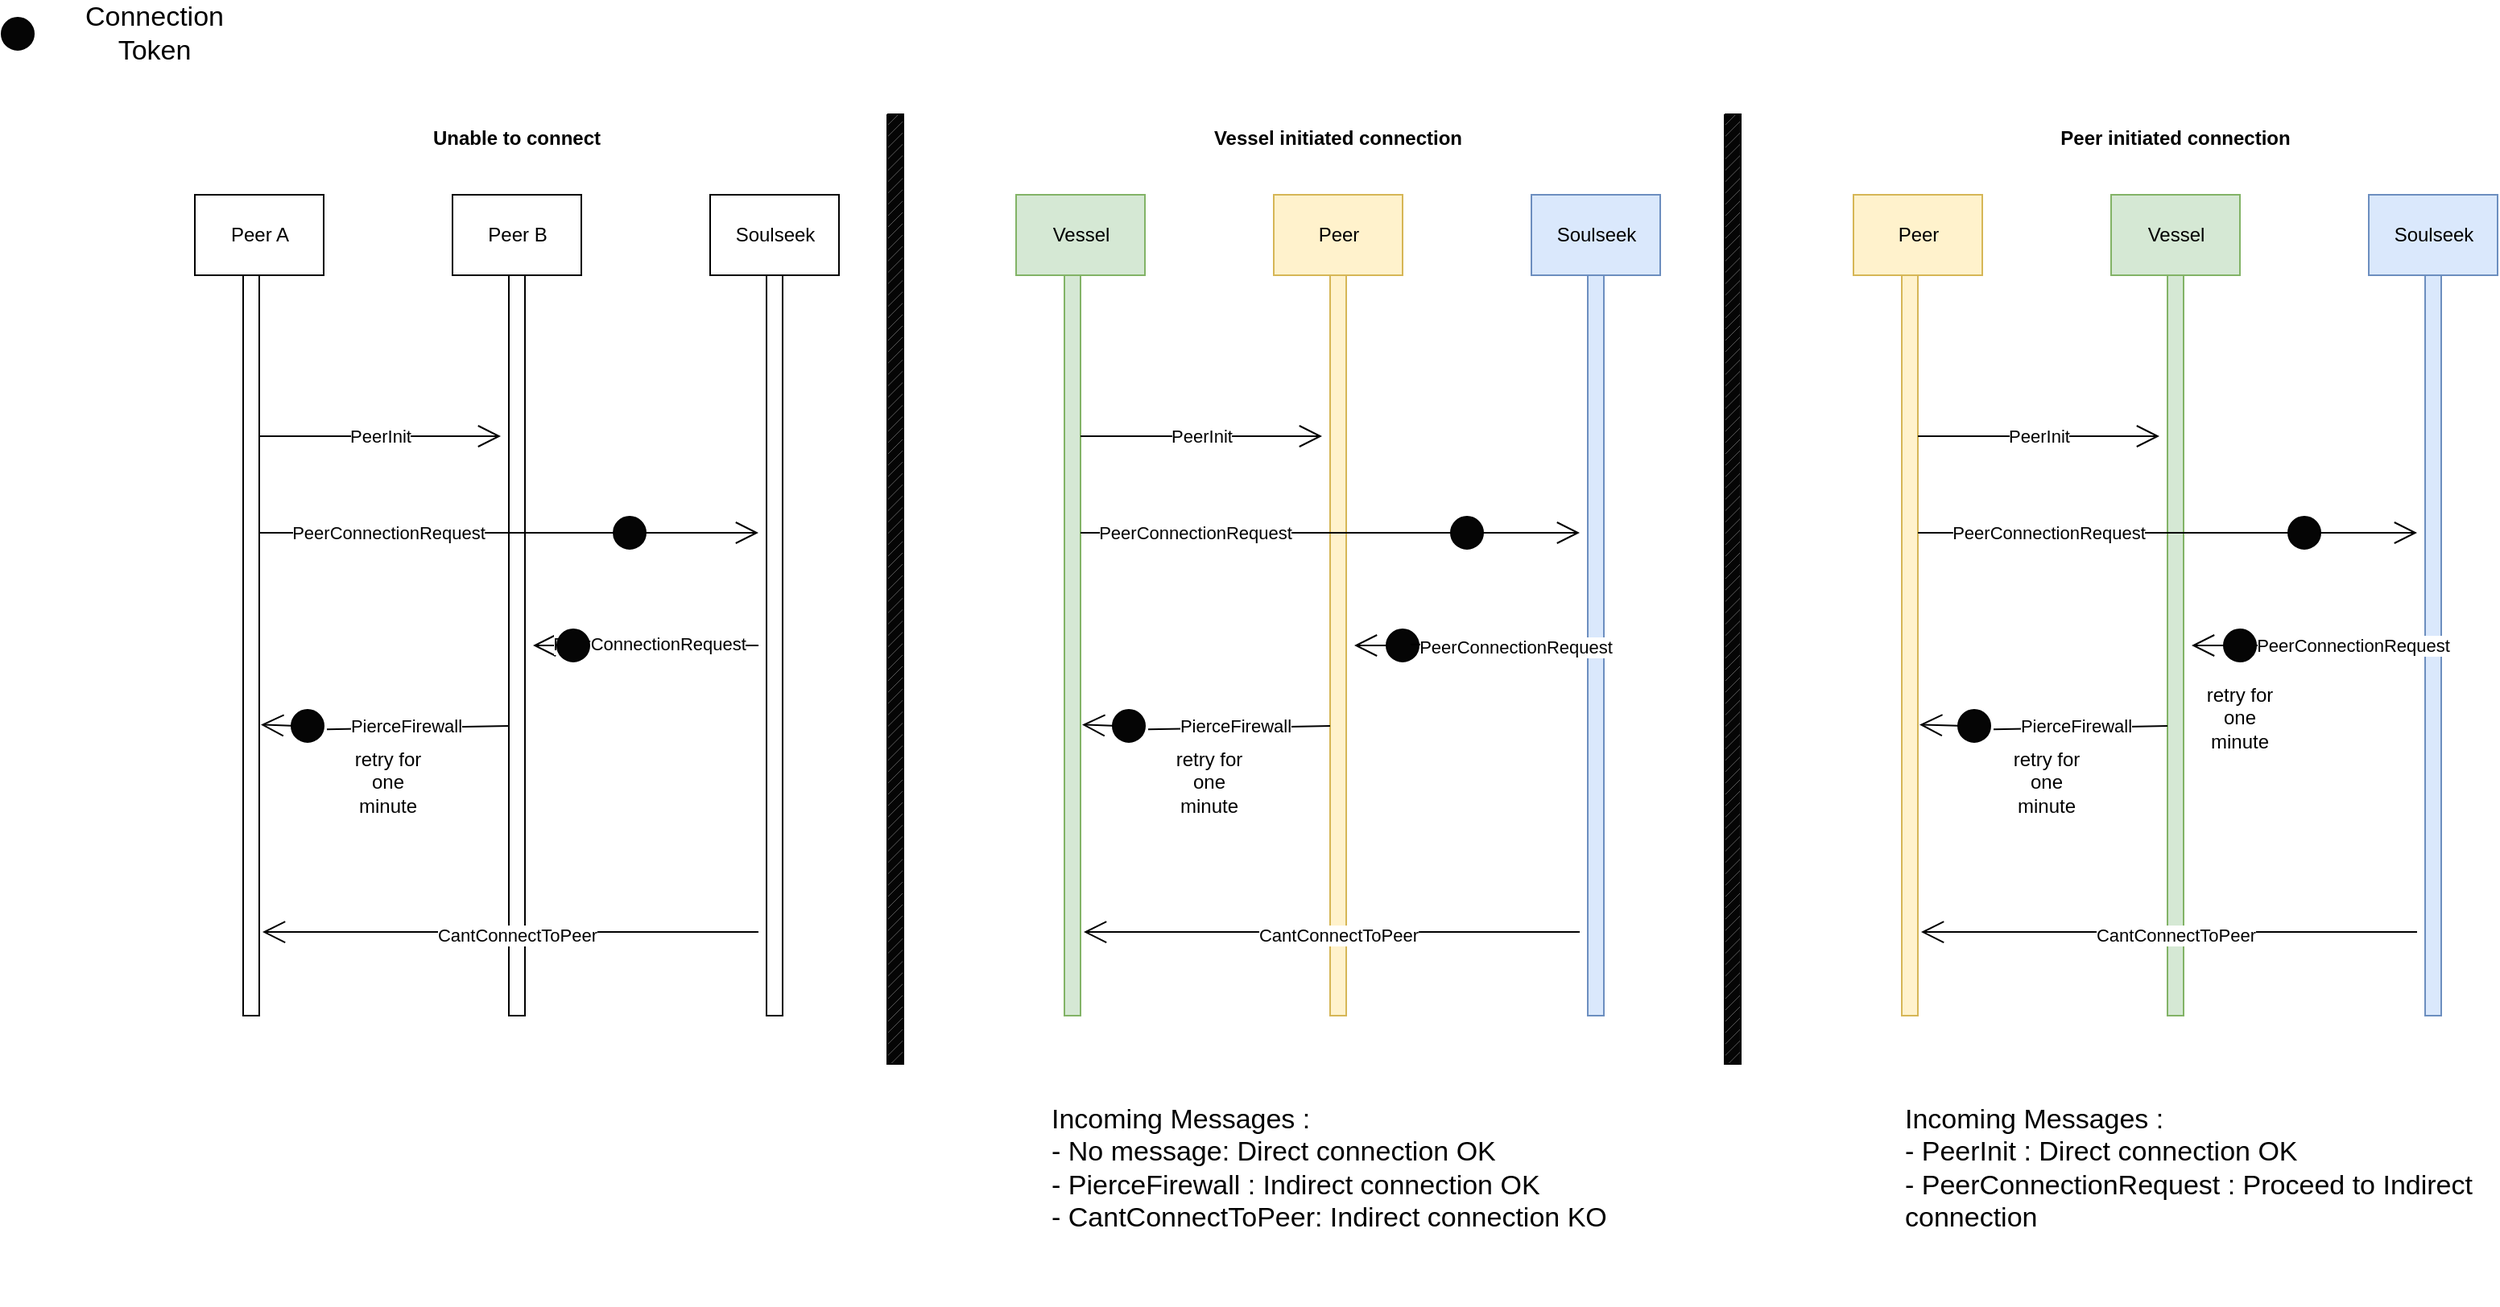 <mxfile version="17.2.1" type="device"><diagram id="oY19-oNeOmTezgC_K4cd" name="Page-1"><mxGraphModel dx="823" dy="1033" grid="1" gridSize="10" guides="1" tooltips="1" connect="1" arrows="1" fold="1" page="1" pageScale="1" pageWidth="850" pageHeight="1100" math="0" shadow="0"><root><mxCell id="0"/><mxCell id="1" parent="0"/><mxCell id="WBUh4mXxz1os9WXL4Vi_-66" value="" style="html=1;points=[];perimeter=orthogonalPerimeter;" vertex="1" parent="1"><mxGeometry x="1040" y="190" width="10" height="460" as="geometry"/></mxCell><mxCell id="WBUh4mXxz1os9WXL4Vi_-67" value="" style="html=1;points=[];perimeter=orthogonalPerimeter;" vertex="1" parent="1"><mxGeometry x="1205" y="190" width="10" height="460" as="geometry"/></mxCell><mxCell id="WBUh4mXxz1os9WXL4Vi_-68" value="Peer A" style="html=1;" vertex="1" parent="1"><mxGeometry x="1010" y="140" width="80" height="50" as="geometry"/></mxCell><mxCell id="WBUh4mXxz1os9WXL4Vi_-69" value="Peer B" style="html=1;" vertex="1" parent="1"><mxGeometry x="1170" y="140" width="80" height="50" as="geometry"/></mxCell><mxCell id="WBUh4mXxz1os9WXL4Vi_-70" value="Soulseek" style="html=1;" vertex="1" parent="1"><mxGeometry x="1330" y="140" width="80" height="50" as="geometry"/></mxCell><mxCell id="WBUh4mXxz1os9WXL4Vi_-71" value="" style="html=1;points=[];perimeter=orthogonalPerimeter;" vertex="1" parent="1"><mxGeometry x="1365" y="190" width="10" height="460" as="geometry"/></mxCell><mxCell id="WBUh4mXxz1os9WXL4Vi_-72" value="PeerInit" style="endArrow=open;endFill=1;endSize=12;html=1;rounded=0;" edge="1" parent="1"><mxGeometry width="160" relative="1" as="geometry"><mxPoint x="1050" y="290" as="sourcePoint"/><mxPoint x="1200" y="290" as="targetPoint"/></mxGeometry></mxCell><mxCell id="WBUh4mXxz1os9WXL4Vi_-73" value="" style="endArrow=open;endFill=1;endSize=12;html=1;rounded=0;startArrow=none;" edge="1" parent="1" source="WBUh4mXxz1os9WXL4Vi_-331"><mxGeometry width="160" relative="1" as="geometry"><mxPoint x="1050" y="350" as="sourcePoint"/><mxPoint x="1360" y="350" as="targetPoint"/></mxGeometry></mxCell><mxCell id="WBUh4mXxz1os9WXL4Vi_-75" value="" style="endArrow=open;endFill=1;endSize=12;html=1;rounded=0;" edge="1" parent="1"><mxGeometry width="160" relative="1" as="geometry"><mxPoint x="1360" y="420" as="sourcePoint"/><mxPoint x="1220" y="420" as="targetPoint"/></mxGeometry></mxCell><mxCell id="WBUh4mXxz1os9WXL4Vi_-76" value="PeerConnectionRequest" style="edgeLabel;html=1;align=center;verticalAlign=middle;resizable=0;points=[];" vertex="1" connectable="0" parent="WBUh4mXxz1os9WXL4Vi_-75"><mxGeometry x="-0.342" y="-1" relative="1" as="geometry"><mxPoint x="-22" as="offset"/></mxGeometry></mxCell><mxCell id="WBUh4mXxz1os9WXL4Vi_-77" value="" style="endArrow=open;endFill=1;endSize=12;html=1;rounded=0;entryX=1.1;entryY=0.607;entryDx=0;entryDy=0;entryPerimeter=0;startArrow=none;" edge="1" target="WBUh4mXxz1os9WXL4Vi_-66" parent="1" source="WBUh4mXxz1os9WXL4Vi_-337"><mxGeometry width="160" relative="1" as="geometry"><mxPoint x="1205" y="470" as="sourcePoint"/><mxPoint x="1065" y="470" as="targetPoint"/></mxGeometry></mxCell><mxCell id="WBUh4mXxz1os9WXL4Vi_-80" value="" style="endArrow=open;endFill=1;endSize=12;html=1;rounded=0;entryX=1.2;entryY=0.887;entryDx=0;entryDy=0;entryPerimeter=0;" edge="1" target="WBUh4mXxz1os9WXL4Vi_-66" parent="1"><mxGeometry width="160" relative="1" as="geometry"><mxPoint x="1360" y="598" as="sourcePoint"/><mxPoint x="1355" y="599" as="targetPoint"/></mxGeometry></mxCell><mxCell id="WBUh4mXxz1os9WXL4Vi_-81" value="CantConnectToPeer" style="edgeLabel;html=1;align=center;verticalAlign=middle;resizable=0;points=[];" vertex="1" connectable="0" parent="WBUh4mXxz1os9WXL4Vi_-80"><mxGeometry x="-0.342" y="-1" relative="1" as="geometry"><mxPoint x="-49" y="3" as="offset"/></mxGeometry></mxCell><mxCell id="WBUh4mXxz1os9WXL4Vi_-82" value="&lt;b&gt;Unable to connect&lt;/b&gt;" style="text;html=1;strokeColor=none;fillColor=none;align=center;verticalAlign=middle;whiteSpace=wrap;rounded=0;" vertex="1" parent="1"><mxGeometry x="1130" y="90" width="160" height="30" as="geometry"/></mxCell><mxCell id="WBUh4mXxz1os9WXL4Vi_-104" value="retry for one minute" style="text;html=1;strokeColor=none;fillColor=none;align=center;verticalAlign=middle;whiteSpace=wrap;rounded=0;" vertex="1" parent="1"><mxGeometry x="1100" y="490" width="60" height="30" as="geometry"/></mxCell><mxCell id="WBUh4mXxz1os9WXL4Vi_-217" value="" style="html=1;points=[];perimeter=orthogonalPerimeter;fillColor=#d5e8d4;strokeColor=#82b366;" vertex="1" parent="1"><mxGeometry x="1550" y="190" width="10" height="460" as="geometry"/></mxCell><mxCell id="WBUh4mXxz1os9WXL4Vi_-218" value="" style="html=1;points=[];perimeter=orthogonalPerimeter;fillColor=#fff2cc;strokeColor=#d6b656;" vertex="1" parent="1"><mxGeometry x="1715" y="190" width="10" height="460" as="geometry"/></mxCell><mxCell id="WBUh4mXxz1os9WXL4Vi_-219" value="Vessel" style="html=1;fillColor=#d5e8d4;strokeColor=#82b366;" vertex="1" parent="1"><mxGeometry x="1520" y="140" width="80" height="50" as="geometry"/></mxCell><mxCell id="WBUh4mXxz1os9WXL4Vi_-220" value="Peer" style="html=1;fillColor=#fff2cc;strokeColor=#d6b656;" vertex="1" parent="1"><mxGeometry x="1680" y="140" width="80" height="50" as="geometry"/></mxCell><mxCell id="WBUh4mXxz1os9WXL4Vi_-221" value="Soulseek" style="html=1;fillColor=#dae8fc;strokeColor=#6c8ebf;" vertex="1" parent="1"><mxGeometry x="1840" y="140" width="80" height="50" as="geometry"/></mxCell><mxCell id="WBUh4mXxz1os9WXL4Vi_-222" value="" style="html=1;points=[];perimeter=orthogonalPerimeter;fillColor=#dae8fc;strokeColor=#6c8ebf;" vertex="1" parent="1"><mxGeometry x="1875" y="190" width="10" height="460" as="geometry"/></mxCell><mxCell id="WBUh4mXxz1os9WXL4Vi_-223" value="PeerInit" style="endArrow=open;endFill=1;endSize=12;html=1;rounded=0;" edge="1" parent="1"><mxGeometry width="160" relative="1" as="geometry"><mxPoint x="1560" y="290" as="sourcePoint"/><mxPoint x="1710" y="290" as="targetPoint"/></mxGeometry></mxCell><mxCell id="WBUh4mXxz1os9WXL4Vi_-224" value="" style="endArrow=open;endFill=1;endSize=12;html=1;rounded=0;startArrow=none;" edge="1" parent="1" source="WBUh4mXxz1os9WXL4Vi_-342"><mxGeometry width="160" relative="1" as="geometry"><mxPoint x="1560" y="350" as="sourcePoint"/><mxPoint x="1870" y="350" as="targetPoint"/></mxGeometry></mxCell><mxCell id="WBUh4mXxz1os9WXL4Vi_-226" value="" style="endArrow=open;endFill=1;endSize=12;html=1;rounded=0;startArrow=none;" edge="1" parent="1" source="WBUh4mXxz1os9WXL4Vi_-345"><mxGeometry width="160" relative="1" as="geometry"><mxPoint x="1870" y="420" as="sourcePoint"/><mxPoint x="1730" y="420" as="targetPoint"/></mxGeometry></mxCell><mxCell id="WBUh4mXxz1os9WXL4Vi_-228" value="" style="endArrow=open;endFill=1;endSize=12;html=1;rounded=0;entryX=1.1;entryY=0.607;entryDx=0;entryDy=0;entryPerimeter=0;startArrow=none;" edge="1" target="WBUh4mXxz1os9WXL4Vi_-217" parent="1" source="WBUh4mXxz1os9WXL4Vi_-348"><mxGeometry width="160" relative="1" as="geometry"><mxPoint x="1715" y="470" as="sourcePoint"/><mxPoint x="1575" y="470" as="targetPoint"/></mxGeometry></mxCell><mxCell id="WBUh4mXxz1os9WXL4Vi_-230" value="" style="endArrow=open;endFill=1;endSize=12;html=1;rounded=0;entryX=1.2;entryY=0.887;entryDx=0;entryDy=0;entryPerimeter=0;" edge="1" target="WBUh4mXxz1os9WXL4Vi_-217" parent="1"><mxGeometry width="160" relative="1" as="geometry"><mxPoint x="1870" y="598" as="sourcePoint"/><mxPoint x="1865" y="599" as="targetPoint"/></mxGeometry></mxCell><mxCell id="WBUh4mXxz1os9WXL4Vi_-231" value="CantConnectToPeer" style="edgeLabel;html=1;align=center;verticalAlign=middle;resizable=0;points=[];" vertex="1" connectable="0" parent="WBUh4mXxz1os9WXL4Vi_-230"><mxGeometry x="-0.342" y="-1" relative="1" as="geometry"><mxPoint x="-49" y="3" as="offset"/></mxGeometry></mxCell><mxCell id="WBUh4mXxz1os9WXL4Vi_-232" value="&lt;b&gt;Vessel initiated connection&lt;/b&gt;" style="text;html=1;strokeColor=none;fillColor=none;align=center;verticalAlign=middle;whiteSpace=wrap;rounded=0;" vertex="1" parent="1"><mxGeometry x="1640" y="90" width="160" height="30" as="geometry"/></mxCell><mxCell id="WBUh4mXxz1os9WXL4Vi_-233" value="retry for one minute" style="text;html=1;strokeColor=none;fillColor=none;align=center;verticalAlign=middle;whiteSpace=wrap;rounded=0;" vertex="1" parent="1"><mxGeometry x="1610" y="490" width="60" height="30" as="geometry"/></mxCell><mxCell id="WBUh4mXxz1os9WXL4Vi_-234" value="" style="html=1;points=[];perimeter=orthogonalPerimeter;fillColor=#fff2cc;strokeColor=#d6b656;" vertex="1" parent="1"><mxGeometry x="2070" y="190" width="10" height="460" as="geometry"/></mxCell><mxCell id="WBUh4mXxz1os9WXL4Vi_-235" value="" style="html=1;points=[];perimeter=orthogonalPerimeter;fillColor=#d5e8d4;strokeColor=#82b366;" vertex="1" parent="1"><mxGeometry x="2235" y="190" width="10" height="460" as="geometry"/></mxCell><mxCell id="WBUh4mXxz1os9WXL4Vi_-236" value="Peer" style="html=1;fillColor=#fff2cc;strokeColor=#d6b656;" vertex="1" parent="1"><mxGeometry x="2040" y="140" width="80" height="50" as="geometry"/></mxCell><mxCell id="WBUh4mXxz1os9WXL4Vi_-237" value="Vessel" style="html=1;fillColor=#d5e8d4;strokeColor=#82b366;" vertex="1" parent="1"><mxGeometry x="2200" y="140" width="80" height="50" as="geometry"/></mxCell><mxCell id="WBUh4mXxz1os9WXL4Vi_-238" value="Soulseek" style="html=1;fillColor=#dae8fc;strokeColor=#6c8ebf;" vertex="1" parent="1"><mxGeometry x="2360" y="140" width="80" height="50" as="geometry"/></mxCell><mxCell id="WBUh4mXxz1os9WXL4Vi_-239" value="" style="html=1;points=[];perimeter=orthogonalPerimeter;fillColor=#dae8fc;strokeColor=#6c8ebf;" vertex="1" parent="1"><mxGeometry x="2395" y="190" width="10" height="460" as="geometry"/></mxCell><mxCell id="WBUh4mXxz1os9WXL4Vi_-240" value="PeerInit" style="endArrow=open;endFill=1;endSize=12;html=1;rounded=0;" edge="1" parent="1"><mxGeometry width="160" relative="1" as="geometry"><mxPoint x="2080" y="290" as="sourcePoint"/><mxPoint x="2230" y="290" as="targetPoint"/></mxGeometry></mxCell><mxCell id="WBUh4mXxz1os9WXL4Vi_-241" value="" style="endArrow=open;endFill=1;endSize=12;html=1;rounded=0;startArrow=none;" edge="1" parent="1" source="WBUh4mXxz1os9WXL4Vi_-351"><mxGeometry width="160" relative="1" as="geometry"><mxPoint x="2080" y="350" as="sourcePoint"/><mxPoint x="2390" y="350" as="targetPoint"/></mxGeometry></mxCell><mxCell id="WBUh4mXxz1os9WXL4Vi_-243" value="" style="endArrow=open;endFill=1;endSize=12;html=1;rounded=0;" edge="1" parent="1"><mxGeometry width="160" relative="1" as="geometry"><mxPoint x="2390" y="420" as="sourcePoint"/><mxPoint x="2250" y="420" as="targetPoint"/></mxGeometry></mxCell><mxCell id="WBUh4mXxz1os9WXL4Vi_-244" value="PeerConnectionRequest" style="edgeLabel;html=1;align=center;verticalAlign=middle;resizable=0;points=[];" vertex="1" connectable="0" parent="WBUh4mXxz1os9WXL4Vi_-243"><mxGeometry x="-0.342" y="-1" relative="1" as="geometry"><mxPoint x="6" y="1" as="offset"/></mxGeometry></mxCell><mxCell id="WBUh4mXxz1os9WXL4Vi_-245" value="" style="endArrow=open;endFill=1;endSize=12;html=1;rounded=0;entryX=1.1;entryY=0.607;entryDx=0;entryDy=0;entryPerimeter=0;startArrow=none;" edge="1" target="WBUh4mXxz1os9WXL4Vi_-234" parent="1" source="WBUh4mXxz1os9WXL4Vi_-355"><mxGeometry width="160" relative="1" as="geometry"><mxPoint x="2235" y="470" as="sourcePoint"/><mxPoint x="2095" y="470" as="targetPoint"/></mxGeometry></mxCell><mxCell id="WBUh4mXxz1os9WXL4Vi_-247" value="" style="endArrow=open;endFill=1;endSize=12;html=1;rounded=0;entryX=1.2;entryY=0.887;entryDx=0;entryDy=0;entryPerimeter=0;" edge="1" target="WBUh4mXxz1os9WXL4Vi_-234" parent="1"><mxGeometry width="160" relative="1" as="geometry"><mxPoint x="2390" y="598" as="sourcePoint"/><mxPoint x="2385" y="599" as="targetPoint"/></mxGeometry></mxCell><mxCell id="WBUh4mXxz1os9WXL4Vi_-248" value="CantConnectToPeer" style="edgeLabel;html=1;align=center;verticalAlign=middle;resizable=0;points=[];" vertex="1" connectable="0" parent="WBUh4mXxz1os9WXL4Vi_-247"><mxGeometry x="-0.342" y="-1" relative="1" as="geometry"><mxPoint x="-49" y="3" as="offset"/></mxGeometry></mxCell><mxCell id="WBUh4mXxz1os9WXL4Vi_-249" value="&lt;b&gt;Peer initiated connection&lt;/b&gt;" style="text;html=1;strokeColor=none;fillColor=none;align=center;verticalAlign=middle;whiteSpace=wrap;rounded=0;" vertex="1" parent="1"><mxGeometry x="2160" y="90" width="160" height="30" as="geometry"/></mxCell><mxCell id="WBUh4mXxz1os9WXL4Vi_-250" value="retry for one minute" style="text;html=1;strokeColor=none;fillColor=none;align=center;verticalAlign=middle;whiteSpace=wrap;rounded=0;" vertex="1" parent="1"><mxGeometry x="2250" y="450" width="60" height="30" as="geometry"/></mxCell><mxCell id="WBUh4mXxz1os9WXL4Vi_-255" value="retry for one minute" style="text;html=1;strokeColor=none;fillColor=none;align=center;verticalAlign=middle;whiteSpace=wrap;rounded=0;" vertex="1" parent="1"><mxGeometry x="2130" y="490" width="60" height="30" as="geometry"/></mxCell><mxCell id="WBUh4mXxz1os9WXL4Vi_-263" value="" style="verticalLabelPosition=bottom;verticalAlign=top;html=1;shape=mxgraph.basic.patternFillRect;fillStyle=diag;step=5;fillStrokeWidth=0.2;fillStrokeColor=#dddddd;fillColor=#050505;" vertex="1" parent="1"><mxGeometry x="1440" y="90" width="10" height="590" as="geometry"/></mxCell><mxCell id="WBUh4mXxz1os9WXL4Vi_-264" value="" style="verticalLabelPosition=bottom;verticalAlign=top;html=1;shape=mxgraph.basic.patternFillRect;fillStyle=diag;step=5;fillStrokeWidth=0.2;fillStrokeColor=#dddddd;fillColor=#050505;" vertex="1" parent="1"><mxGeometry x="1960" y="90" width="10" height="590" as="geometry"/></mxCell><mxCell id="WBUh4mXxz1os9WXL4Vi_-265" value="Incoming Messages :&amp;nbsp;&lt;br&gt;- No message: Direct connection OK&lt;br&gt;- PierceFirewall : Indirect connection OK&lt;br&gt;- CantConnectToPeer: Indirect connection KO" style="text;html=1;strokeColor=none;fillColor=none;align=left;verticalAlign=middle;whiteSpace=wrap;rounded=0;fontSize=17;" vertex="1" parent="1"><mxGeometry x="1540" y="660" width="360" height="170" as="geometry"/></mxCell><mxCell id="WBUh4mXxz1os9WXL4Vi_-266" value="Incoming Messages :&amp;nbsp;&lt;br&gt;- PeerInit : Direct connection OK&lt;br&gt;- PeerConnectionRequest : Proceed to Indirect connection" style="text;html=1;strokeColor=none;fillColor=none;align=left;verticalAlign=middle;whiteSpace=wrap;rounded=0;fontSize=17;" vertex="1" parent="1"><mxGeometry x="2070" y="660" width="360" height="170" as="geometry"/></mxCell><mxCell id="WBUh4mXxz1os9WXL4Vi_-331" value="" style="ellipse;whiteSpace=wrap;html=1;aspect=fixed;fontSize=17;fillColor=#050505;" vertex="1" parent="1"><mxGeometry x="1270" y="340" width="20" height="20" as="geometry"/></mxCell><mxCell id="WBUh4mXxz1os9WXL4Vi_-332" value="" style="endArrow=none;endFill=1;endSize=12;html=1;rounded=0;" edge="1" parent="1" target="WBUh4mXxz1os9WXL4Vi_-331"><mxGeometry width="160" relative="1" as="geometry"><mxPoint x="1050" y="350" as="sourcePoint"/><mxPoint x="1360" y="350" as="targetPoint"/></mxGeometry></mxCell><mxCell id="WBUh4mXxz1os9WXL4Vi_-333" value="PeerConnectionRequest" style="edgeLabel;html=1;align=center;verticalAlign=middle;resizable=0;points=[];" vertex="1" connectable="0" parent="WBUh4mXxz1os9WXL4Vi_-332"><mxGeometry x="-0.342" y="-1" relative="1" as="geometry"><mxPoint x="7" y="-1" as="offset"/></mxGeometry></mxCell><mxCell id="WBUh4mXxz1os9WXL4Vi_-337" value="" style="ellipse;whiteSpace=wrap;html=1;aspect=fixed;fontSize=17;fillColor=#050505;" vertex="1" parent="1"><mxGeometry x="1070" y="460" width="20" height="20" as="geometry"/></mxCell><mxCell id="WBUh4mXxz1os9WXL4Vi_-338" value="" style="endArrow=none;endFill=1;endSize=12;html=1;rounded=0;entryX=1.1;entryY=0.607;entryDx=0;entryDy=0;entryPerimeter=0;" edge="1" parent="1" target="WBUh4mXxz1os9WXL4Vi_-337"><mxGeometry width="160" relative="1" as="geometry"><mxPoint x="1205" y="470" as="sourcePoint"/><mxPoint x="1051" y="469.22" as="targetPoint"/></mxGeometry></mxCell><mxCell id="WBUh4mXxz1os9WXL4Vi_-339" value="PierceFirewall" style="edgeLabel;html=1;align=center;verticalAlign=middle;resizable=0;points=[];" vertex="1" connectable="0" parent="WBUh4mXxz1os9WXL4Vi_-338"><mxGeometry x="-0.342" y="-1" relative="1" as="geometry"><mxPoint x="-27" as="offset"/></mxGeometry></mxCell><mxCell id="WBUh4mXxz1os9WXL4Vi_-340" value="" style="ellipse;whiteSpace=wrap;html=1;aspect=fixed;fontSize=17;fillColor=#050505;" vertex="1" parent="1"><mxGeometry x="1235" y="410" width="20" height="20" as="geometry"/></mxCell><mxCell id="WBUh4mXxz1os9WXL4Vi_-342" value="" style="ellipse;whiteSpace=wrap;html=1;aspect=fixed;fontSize=17;fillColor=#050505;" vertex="1" parent="1"><mxGeometry x="1790" y="340" width="20" height="20" as="geometry"/></mxCell><mxCell id="WBUh4mXxz1os9WXL4Vi_-343" value="" style="endArrow=none;endFill=1;endSize=12;html=1;rounded=0;" edge="1" parent="1" target="WBUh4mXxz1os9WXL4Vi_-342"><mxGeometry width="160" relative="1" as="geometry"><mxPoint x="1560" y="350" as="sourcePoint"/><mxPoint x="1870.0" y="350" as="targetPoint"/></mxGeometry></mxCell><mxCell id="WBUh4mXxz1os9WXL4Vi_-344" value="PeerConnectionRequest" style="edgeLabel;html=1;align=center;verticalAlign=middle;resizable=0;points=[];" vertex="1" connectable="0" parent="WBUh4mXxz1os9WXL4Vi_-343"><mxGeometry x="-0.342" y="-1" relative="1" as="geometry"><mxPoint x="-5" y="-1" as="offset"/></mxGeometry></mxCell><mxCell id="WBUh4mXxz1os9WXL4Vi_-345" value="" style="ellipse;whiteSpace=wrap;html=1;aspect=fixed;fontSize=17;fillColor=#050505;" vertex="1" parent="1"><mxGeometry x="1750" y="410" width="20" height="20" as="geometry"/></mxCell><mxCell id="WBUh4mXxz1os9WXL4Vi_-346" value="" style="endArrow=none;endFill=1;endSize=12;html=1;rounded=0;" edge="1" parent="1"><mxGeometry width="160" relative="1" as="geometry"><mxPoint x="1875.0" y="419.41" as="sourcePoint"/><mxPoint x="1765.0" y="419.41" as="targetPoint"/></mxGeometry></mxCell><mxCell id="WBUh4mXxz1os9WXL4Vi_-347" value="PeerConnectionRequest" style="edgeLabel;html=1;align=center;verticalAlign=middle;resizable=0;points=[];" vertex="1" connectable="0" parent="WBUh4mXxz1os9WXL4Vi_-346"><mxGeometry x="-0.342" y="-1" relative="1" as="geometry"><mxPoint x="-9" y="2" as="offset"/></mxGeometry></mxCell><mxCell id="WBUh4mXxz1os9WXL4Vi_-348" value="" style="ellipse;whiteSpace=wrap;html=1;aspect=fixed;fontSize=17;fillColor=#050505;" vertex="1" parent="1"><mxGeometry x="1580" y="460" width="20" height="20" as="geometry"/></mxCell><mxCell id="WBUh4mXxz1os9WXL4Vi_-349" value="" style="endArrow=none;endFill=1;endSize=12;html=1;rounded=0;entryX=1.1;entryY=0.607;entryDx=0;entryDy=0;entryPerimeter=0;" edge="1" parent="1" target="WBUh4mXxz1os9WXL4Vi_-348"><mxGeometry width="160" relative="1" as="geometry"><mxPoint x="1715.0" y="470" as="sourcePoint"/><mxPoint x="1561" y="469.22" as="targetPoint"/></mxGeometry></mxCell><mxCell id="WBUh4mXxz1os9WXL4Vi_-350" value="PierceFirewall" style="edgeLabel;html=1;align=center;verticalAlign=middle;resizable=0;points=[];" vertex="1" connectable="0" parent="WBUh4mXxz1os9WXL4Vi_-349"><mxGeometry x="-0.342" y="-1" relative="1" as="geometry"><mxPoint x="-22" as="offset"/></mxGeometry></mxCell><mxCell id="WBUh4mXxz1os9WXL4Vi_-351" value="" style="ellipse;whiteSpace=wrap;html=1;aspect=fixed;fontSize=17;fillColor=#050505;" vertex="1" parent="1"><mxGeometry x="2310" y="340" width="20" height="20" as="geometry"/></mxCell><mxCell id="WBUh4mXxz1os9WXL4Vi_-352" value="" style="endArrow=none;endFill=1;endSize=12;html=1;rounded=0;" edge="1" parent="1" target="WBUh4mXxz1os9WXL4Vi_-351"><mxGeometry width="160" relative="1" as="geometry"><mxPoint x="2080.0" y="350" as="sourcePoint"/><mxPoint x="2390.0" y="350" as="targetPoint"/></mxGeometry></mxCell><mxCell id="WBUh4mXxz1os9WXL4Vi_-353" value="PeerConnectionRequest" style="edgeLabel;html=1;align=center;verticalAlign=middle;resizable=0;points=[];" vertex="1" connectable="0" parent="WBUh4mXxz1os9WXL4Vi_-352"><mxGeometry x="-0.342" y="-1" relative="1" as="geometry"><mxPoint x="5" y="-1" as="offset"/></mxGeometry></mxCell><mxCell id="WBUh4mXxz1os9WXL4Vi_-354" value="" style="ellipse;whiteSpace=wrap;html=1;aspect=fixed;fontSize=17;fillColor=#050505;" vertex="1" parent="1"><mxGeometry x="2270" y="410" width="20" height="20" as="geometry"/></mxCell><mxCell id="WBUh4mXxz1os9WXL4Vi_-355" value="" style="ellipse;whiteSpace=wrap;html=1;aspect=fixed;fontSize=17;fillColor=#050505;" vertex="1" parent="1"><mxGeometry x="2105" y="460" width="20" height="20" as="geometry"/></mxCell><mxCell id="WBUh4mXxz1os9WXL4Vi_-356" value="" style="endArrow=none;endFill=1;endSize=12;html=1;rounded=0;entryX=1.1;entryY=0.607;entryDx=0;entryDy=0;entryPerimeter=0;" edge="1" parent="1" target="WBUh4mXxz1os9WXL4Vi_-355"><mxGeometry width="160" relative="1" as="geometry"><mxPoint x="2235.0" y="470" as="sourcePoint"/><mxPoint x="2081.0" y="469.22" as="targetPoint"/></mxGeometry></mxCell><mxCell id="WBUh4mXxz1os9WXL4Vi_-357" value="PierceFirewall" style="edgeLabel;html=1;align=center;verticalAlign=middle;resizable=0;points=[];" vertex="1" connectable="0" parent="WBUh4mXxz1os9WXL4Vi_-356"><mxGeometry x="-0.342" y="-1" relative="1" as="geometry"><mxPoint x="-22" as="offset"/></mxGeometry></mxCell><mxCell id="WBUh4mXxz1os9WXL4Vi_-358" value="" style="ellipse;whiteSpace=wrap;html=1;aspect=fixed;fontSize=17;fillColor=#050505;" vertex="1" parent="1"><mxGeometry x="890" y="30" width="20" height="20" as="geometry"/></mxCell><mxCell id="WBUh4mXxz1os9WXL4Vi_-359" value="Connection Token" style="text;html=1;strokeColor=none;fillColor=none;align=center;verticalAlign=middle;whiteSpace=wrap;rounded=0;fontSize=17;" vertex="1" parent="1"><mxGeometry x="920" y="25" width="130" height="30" as="geometry"/></mxCell></root></mxGraphModel></diagram></mxfile>